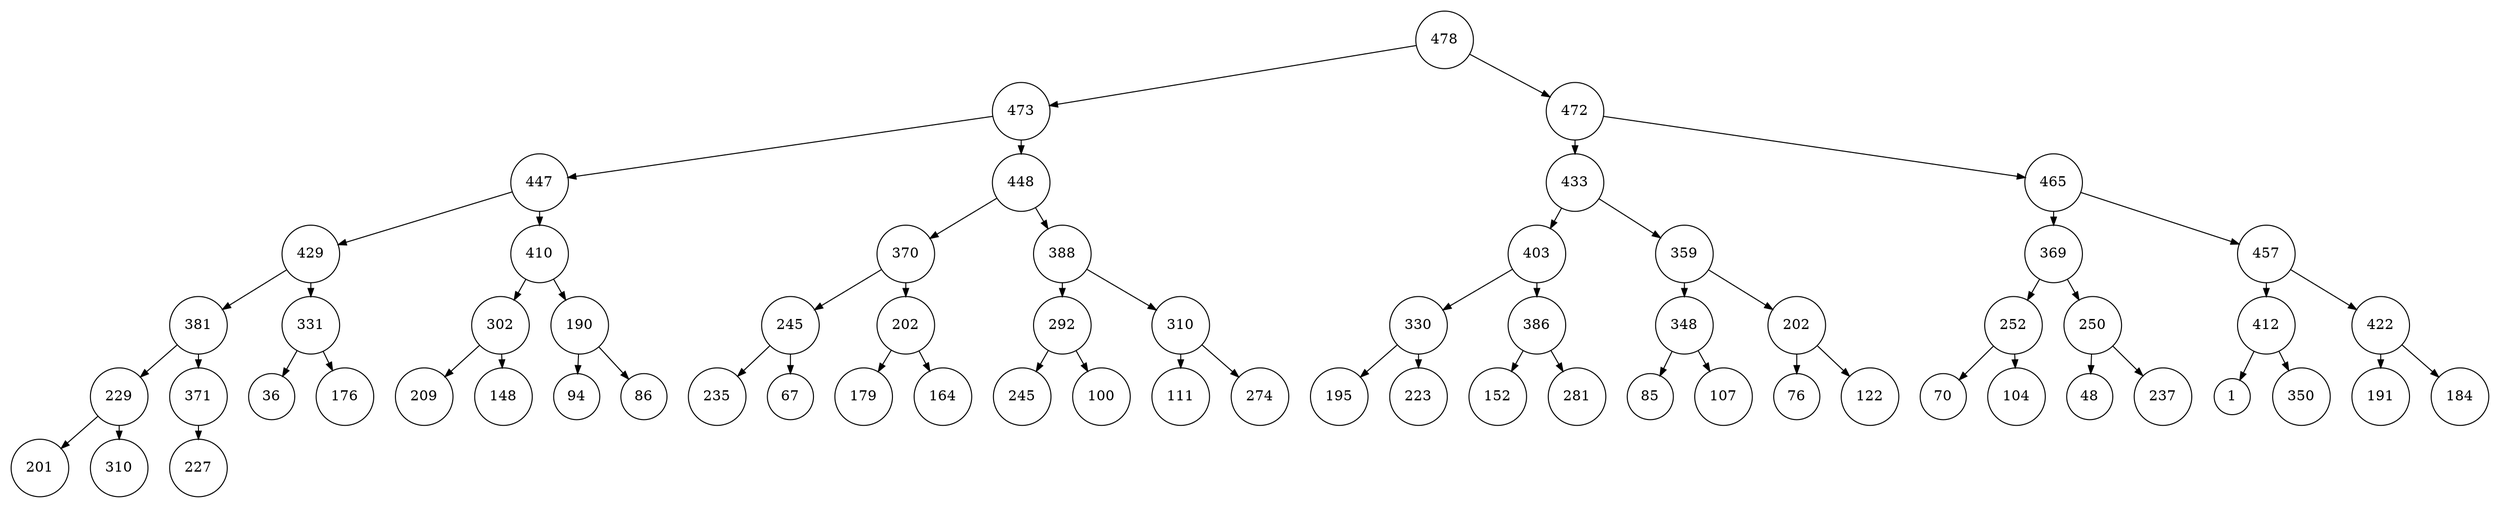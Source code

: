 
    digraph G {
    nodesep=0.3;
    ranksep=0.2;
    margin=0.1;
    node [shape=circle];
    edge [arrowsize=0.8];
    1 -> 2[side=left];
1 -> 3;
2 -> 4[side=left];
2 -> 5;
3 -> 6[side=left];
3 -> 7;
4 -> 8[side=left];
4 -> 9;
5 -> 10[side=left];
5 -> 11;
6 -> 12[side=left];
6 -> 13;
7 -> 14[side=left];
7 -> 15;
8 -> 16[side=left];
8 -> 17;
9 -> 18[side=left];
9 -> 19;
10 -> 20[side=left];
10 -> 21;
11 -> 22[side=left];
11 -> 23;
12 -> 24[side=left];
12 -> 25;
13 -> 26[side=left];
13 -> 27;
14 -> 28[side=left];
14 -> 29;
15 -> 30[side=left];
15 -> 31;
16 -> 32[side=left];
16 -> 33;
17 -> 34[side=left];
17 -> 35;
18 -> 36[side=left];
18 -> 37;
19 -> 38[side=left];
19 -> 39;
20 -> 40[side=left];
20 -> 41;
21 -> 42[side=left];
21 -> 43;
22 -> 44[side=left];
22 -> 45;
23 -> 46[side=left];
23 -> 47;
24 -> 48[side=left];
24 -> 49;
25 -> 50[side=left];
25 -> 51;
26 -> 52[side=left];
26 -> 53;
27 -> 54[side=left];
27 -> 55;
28 -> 56[side=left];
28 -> 57;
29 -> 58[side=left];
29 -> 59;
30 -> 60[side=left];
30 -> 61;
31 -> 62[side=left];
31 -> 63;
32 -> 64[side=left];
32 -> 65;
33 -> 66[side=left];
1[label="478"]
2[label="473"]
3[label="472"]
4[label="447"]
5[label="448"]
6[label="433"]
7[label="465"]
8[label="429"]
9[label="410"]
10[label="370"]
11[label="388"]
12[label="403"]
13[label="359"]
14[label="369"]
15[label="457"]
16[label="381"]
17[label="331"]
18[label="302"]
19[label="190"]
20[label="245"]
21[label="202"]
22[label="292"]
23[label="310"]
24[label="330"]
25[label="386"]
26[label="348"]
27[label="202"]
28[label="252"]
29[label="250"]
30[label="412"]
31[label="422"]
32[label="229"]
33[label="371"]
34[label="36"]
35[label="176"]
36[label="209"]
37[label="148"]
38[label="94"]
39[label="86"]
40[label="235"]
41[label="67"]
42[label="179"]
43[label="164"]
44[label="245"]
45[label="100"]
46[label="111"]
47[label="274"]
48[label="195"]
49[label="223"]
50[label="152"]
51[label="281"]
52[label="85"]
53[label="107"]
54[label="76"]
55[label="122"]
56[label="70"]
57[label="104"]
58[label="48"]
59[label="237"]
60[label="1"]
61[label="350"]
62[label="191"]
63[label="184"]
64[label="201"]
65[label="310"]
66[label="227"]}